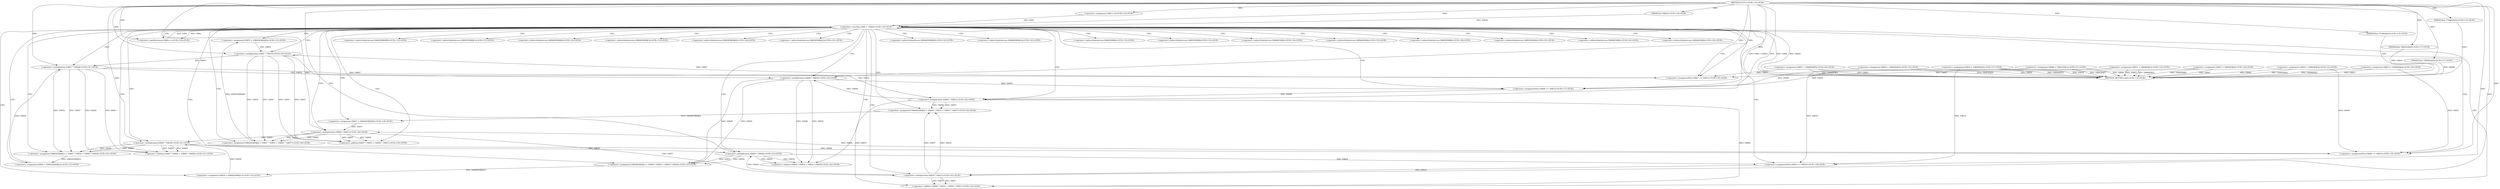 
digraph "FUN7" {  

"1319" [label = "(METHOD,FUN7)<SUB>116</SUB>" ]

"1498" [label = "(METHOD_RETURN,void)<SUB>116</SUB>" ]

"1320" [label = "(PARAM,float (*VAR43)[2])<SUB>116</SUB>" ]

"1321" [label = "(PARAM,float (*VAR44)[2])<SUB>116</SUB>" ]

"1322" [label = "(PARAM,float VAR45[2][4])<SUB>117</SUB>" ]

"1323" [label = "(PARAM,float VAR46[2][4])<SUB>117</SUB>" ]

"1324" [label = "(PARAM,int VAR20)<SUB>118</SUB>" ]

"1327" [label = "(&lt;operator&gt;.assignment,VAR47 = VAR45[0][0])<SUB>120</SUB>" ]

"1335" [label = "(&lt;operator&gt;.assignment,VAR48 = VAR45[0][1])<SUB>121</SUB>" ]

"1343" [label = "(&lt;operator&gt;.assignment,VAR49 = VAR45[0][2])<SUB>122</SUB>" ]

"1351" [label = "(&lt;operator&gt;.assignment,VAR50 = VAR45[0][3])<SUB>123</SUB>" ]

"1359" [label = "(&lt;operator&gt;.assignment,VAR51 = VAR46[0][0])<SUB>124</SUB>" ]

"1367" [label = "(&lt;operator&gt;.assignment,VAR52 = VAR46[0][1])<SUB>125</SUB>" ]

"1375" [label = "(&lt;operator&gt;.assignment,VAR53 = VAR46[0][2])<SUB>126</SUB>" ]

"1383" [label = "(&lt;operator&gt;.assignment,VAR54 = VAR46[0][3])<SUB>127</SUB>" ]

"1396" [label = "(&lt;operator&gt;.lessThan,VAR4 &lt; VAR20)<SUB>130</SUB>" ]

"1399" [label = "(&lt;operator&gt;.postIncrement,VAR4++)<SUB>130</SUB>" ]

"1393" [label = "(&lt;operator&gt;.assignment,VAR4 = 0)<SUB>130</SUB>" ]

"1403" [label = "(&lt;operator&gt;.assignment,VAR55 = VAR43[VAR4][0])<SUB>132</SUB>" ]

"1411" [label = "(&lt;operator&gt;.assignment,VAR56 = VAR43[VAR4][1])<SUB>133</SUB>" ]

"1419" [label = "(&lt;operator&gt;.assignment,VAR57 = VAR44[VAR4][0])<SUB>134</SUB>" ]

"1427" [label = "(&lt;operator&gt;.assignment,VAR58 = VAR44[VAR4][1])<SUB>135</SUB>" ]

"1434" [label = "(&lt;operator&gt;.assignmentPlus,VAR47 += VAR51)<SUB>136</SUB>" ]

"1437" [label = "(&lt;operator&gt;.assignmentPlus,VAR48 += VAR52)<SUB>137</SUB>" ]

"1440" [label = "(&lt;operator&gt;.assignmentPlus,VAR49 += VAR53)<SUB>138</SUB>" ]

"1443" [label = "(&lt;operator&gt;.assignmentPlus,VAR50 += VAR54)<SUB>139</SUB>" ]

"1446" [label = "(&lt;operator&gt;.assignment,VAR43[VAR4][0] = VAR47 * VAR55 + VAR49 * VAR57)<SUB>140</SUB>" ]

"1459" [label = "(&lt;operator&gt;.assignment,VAR43[VAR4][1] = VAR47 * VAR56 + VAR49 * VAR58)<SUB>141</SUB>" ]

"1472" [label = "(&lt;operator&gt;.assignment,VAR44[VAR4][0] = VAR48 * VAR55 + VAR50 * VAR57)<SUB>142</SUB>" ]

"1485" [label = "(&lt;operator&gt;.assignment,VAR44[VAR4][1] = VAR48 * VAR56 + VAR50 * VAR58)<SUB>143</SUB>" ]

"1452" [label = "(&lt;operator&gt;.addition,VAR47 * VAR55 + VAR49 * VAR57)<SUB>140</SUB>" ]

"1465" [label = "(&lt;operator&gt;.addition,VAR47 * VAR56 + VAR49 * VAR58)<SUB>141</SUB>" ]

"1478" [label = "(&lt;operator&gt;.addition,VAR48 * VAR55 + VAR50 * VAR57)<SUB>142</SUB>" ]

"1491" [label = "(&lt;operator&gt;.addition,VAR48 * VAR56 + VAR50 * VAR58)<SUB>143</SUB>" ]

"1453" [label = "(&lt;operator&gt;.multiplication,VAR47 * VAR55)<SUB>140</SUB>" ]

"1456" [label = "(&lt;operator&gt;.multiplication,VAR49 * VAR57)<SUB>140</SUB>" ]

"1466" [label = "(&lt;operator&gt;.multiplication,VAR47 * VAR56)<SUB>141</SUB>" ]

"1469" [label = "(&lt;operator&gt;.multiplication,VAR49 * VAR58)<SUB>141</SUB>" ]

"1479" [label = "(&lt;operator&gt;.multiplication,VAR48 * VAR55)<SUB>142</SUB>" ]

"1482" [label = "(&lt;operator&gt;.multiplication,VAR50 * VAR57)<SUB>142</SUB>" ]

"1492" [label = "(&lt;operator&gt;.multiplication,VAR48 * VAR56)<SUB>143</SUB>" ]

"1495" [label = "(&lt;operator&gt;.multiplication,VAR50 * VAR58)<SUB>143</SUB>" ]

"1405" [label = "(&lt;operator&gt;.indirectIndexAccess,VAR43[VAR4][0])<SUB>132</SUB>" ]

"1413" [label = "(&lt;operator&gt;.indirectIndexAccess,VAR43[VAR4][1])<SUB>133</SUB>" ]

"1421" [label = "(&lt;operator&gt;.indirectIndexAccess,VAR44[VAR4][0])<SUB>134</SUB>" ]

"1429" [label = "(&lt;operator&gt;.indirectIndexAccess,VAR44[VAR4][1])<SUB>135</SUB>" ]

"1447" [label = "(&lt;operator&gt;.indirectIndexAccess,VAR43[VAR4][0])<SUB>140</SUB>" ]

"1460" [label = "(&lt;operator&gt;.indirectIndexAccess,VAR43[VAR4][1])<SUB>141</SUB>" ]

"1473" [label = "(&lt;operator&gt;.indirectIndexAccess,VAR44[VAR4][0])<SUB>142</SUB>" ]

"1486" [label = "(&lt;operator&gt;.indirectIndexAccess,VAR44[VAR4][1])<SUB>143</SUB>" ]

"1406" [label = "(&lt;operator&gt;.indirectIndexAccess,VAR43[VAR4])<SUB>132</SUB>" ]

"1414" [label = "(&lt;operator&gt;.indirectIndexAccess,VAR43[VAR4])<SUB>133</SUB>" ]

"1422" [label = "(&lt;operator&gt;.indirectIndexAccess,VAR44[VAR4])<SUB>134</SUB>" ]

"1430" [label = "(&lt;operator&gt;.indirectIndexAccess,VAR44[VAR4])<SUB>135</SUB>" ]

"1448" [label = "(&lt;operator&gt;.indirectIndexAccess,VAR43[VAR4])<SUB>140</SUB>" ]

"1461" [label = "(&lt;operator&gt;.indirectIndexAccess,VAR43[VAR4])<SUB>141</SUB>" ]

"1474" [label = "(&lt;operator&gt;.indirectIndexAccess,VAR44[VAR4])<SUB>142</SUB>" ]

"1487" [label = "(&lt;operator&gt;.indirectIndexAccess,VAR44[VAR4])<SUB>143</SUB>" ]

  "1320" -> "1498"  [ label = "DDG: "] 

  "1321" -> "1498"  [ label = "DDG: "] 

  "1322" -> "1498"  [ label = "DDG: VAR45"] 

  "1323" -> "1498"  [ label = "DDG: VAR46"] 

  "1327" -> "1498"  [ label = "DDG: VAR47"] 

  "1327" -> "1498"  [ label = "DDG: VAR45[0][0]"] 

  "1335" -> "1498"  [ label = "DDG: VAR48"] 

  "1335" -> "1498"  [ label = "DDG: VAR45[0][1]"] 

  "1343" -> "1498"  [ label = "DDG: VAR49"] 

  "1343" -> "1498"  [ label = "DDG: VAR45[0][2]"] 

  "1351" -> "1498"  [ label = "DDG: VAR50"] 

  "1351" -> "1498"  [ label = "DDG: VAR45[0][3]"] 

  "1359" -> "1498"  [ label = "DDG: VAR51"] 

  "1359" -> "1498"  [ label = "DDG: VAR46[0][0]"] 

  "1367" -> "1498"  [ label = "DDG: VAR52"] 

  "1367" -> "1498"  [ label = "DDG: VAR46[0][1]"] 

  "1375" -> "1498"  [ label = "DDG: VAR53"] 

  "1375" -> "1498"  [ label = "DDG: VAR46[0][2]"] 

  "1383" -> "1498"  [ label = "DDG: VAR54"] 

  "1383" -> "1498"  [ label = "DDG: VAR46[0][3]"] 

  "1396" -> "1498"  [ label = "DDG: VAR4"] 

  "1396" -> "1498"  [ label = "DDG: VAR20"] 

  "1396" -> "1498"  [ label = "DDG: VAR4 &lt; VAR20"] 

  "1319" -> "1320"  [ label = "DDG: "] 

  "1319" -> "1321"  [ label = "DDG: "] 

  "1319" -> "1322"  [ label = "DDG: "] 

  "1319" -> "1323"  [ label = "DDG: "] 

  "1319" -> "1324"  [ label = "DDG: "] 

  "1319" -> "1393"  [ label = "DDG: "] 

  "1393" -> "1396"  [ label = "DDG: VAR4"] 

  "1399" -> "1396"  [ label = "DDG: VAR4"] 

  "1319" -> "1396"  [ label = "DDG: "] 

  "1324" -> "1396"  [ label = "DDG: VAR20"] 

  "1396" -> "1399"  [ label = "DDG: VAR4"] 

  "1319" -> "1399"  [ label = "DDG: "] 

  "1446" -> "1403"  [ label = "DDG: VAR43[VAR4][0]"] 

  "1459" -> "1411"  [ label = "DDG: VAR43[VAR4][1]"] 

  "1472" -> "1419"  [ label = "DDG: VAR44[VAR4][0]"] 

  "1485" -> "1427"  [ label = "DDG: VAR44[VAR4][1]"] 

  "1359" -> "1434"  [ label = "DDG: VAR51"] 

  "1319" -> "1434"  [ label = "DDG: "] 

  "1367" -> "1437"  [ label = "DDG: VAR52"] 

  "1319" -> "1437"  [ label = "DDG: "] 

  "1375" -> "1440"  [ label = "DDG: VAR53"] 

  "1319" -> "1440"  [ label = "DDG: "] 

  "1383" -> "1443"  [ label = "DDG: VAR54"] 

  "1319" -> "1443"  [ label = "DDG: "] 

  "1453" -> "1446"  [ label = "DDG: VAR47"] 

  "1453" -> "1446"  [ label = "DDG: VAR55"] 

  "1456" -> "1446"  [ label = "DDG: VAR49"] 

  "1456" -> "1446"  [ label = "DDG: VAR57"] 

  "1466" -> "1459"  [ label = "DDG: VAR47"] 

  "1466" -> "1459"  [ label = "DDG: VAR56"] 

  "1469" -> "1459"  [ label = "DDG: VAR49"] 

  "1469" -> "1459"  [ label = "DDG: VAR58"] 

  "1479" -> "1472"  [ label = "DDG: VAR48"] 

  "1479" -> "1472"  [ label = "DDG: VAR55"] 

  "1482" -> "1472"  [ label = "DDG: VAR50"] 

  "1482" -> "1472"  [ label = "DDG: VAR57"] 

  "1492" -> "1485"  [ label = "DDG: VAR48"] 

  "1492" -> "1485"  [ label = "DDG: VAR56"] 

  "1495" -> "1485"  [ label = "DDG: VAR50"] 

  "1495" -> "1485"  [ label = "DDG: VAR58"] 

  "1327" -> "1434"  [ label = "DDG: VAR47"] 

  "1466" -> "1434"  [ label = "DDG: VAR47"] 

  "1335" -> "1437"  [ label = "DDG: VAR48"] 

  "1492" -> "1437"  [ label = "DDG: VAR48"] 

  "1343" -> "1440"  [ label = "DDG: VAR49"] 

  "1469" -> "1440"  [ label = "DDG: VAR49"] 

  "1351" -> "1443"  [ label = "DDG: VAR50"] 

  "1495" -> "1443"  [ label = "DDG: VAR50"] 

  "1453" -> "1452"  [ label = "DDG: VAR47"] 

  "1453" -> "1452"  [ label = "DDG: VAR55"] 

  "1456" -> "1452"  [ label = "DDG: VAR49"] 

  "1456" -> "1452"  [ label = "DDG: VAR57"] 

  "1466" -> "1465"  [ label = "DDG: VAR47"] 

  "1466" -> "1465"  [ label = "DDG: VAR56"] 

  "1469" -> "1465"  [ label = "DDG: VAR49"] 

  "1469" -> "1465"  [ label = "DDG: VAR58"] 

  "1479" -> "1478"  [ label = "DDG: VAR48"] 

  "1479" -> "1478"  [ label = "DDG: VAR55"] 

  "1482" -> "1478"  [ label = "DDG: VAR50"] 

  "1482" -> "1478"  [ label = "DDG: VAR57"] 

  "1492" -> "1491"  [ label = "DDG: VAR48"] 

  "1492" -> "1491"  [ label = "DDG: VAR56"] 

  "1495" -> "1491"  [ label = "DDG: VAR50"] 

  "1495" -> "1491"  [ label = "DDG: VAR58"] 

  "1434" -> "1453"  [ label = "DDG: VAR47"] 

  "1319" -> "1453"  [ label = "DDG: "] 

  "1403" -> "1453"  [ label = "DDG: VAR55"] 

  "1440" -> "1456"  [ label = "DDG: VAR49"] 

  "1319" -> "1456"  [ label = "DDG: "] 

  "1419" -> "1456"  [ label = "DDG: VAR57"] 

  "1453" -> "1466"  [ label = "DDG: VAR47"] 

  "1319" -> "1466"  [ label = "DDG: "] 

  "1411" -> "1466"  [ label = "DDG: VAR56"] 

  "1456" -> "1469"  [ label = "DDG: VAR49"] 

  "1319" -> "1469"  [ label = "DDG: "] 

  "1427" -> "1469"  [ label = "DDG: VAR58"] 

  "1437" -> "1479"  [ label = "DDG: VAR48"] 

  "1319" -> "1479"  [ label = "DDG: "] 

  "1453" -> "1479"  [ label = "DDG: VAR55"] 

  "1443" -> "1482"  [ label = "DDG: VAR50"] 

  "1319" -> "1482"  [ label = "DDG: "] 

  "1456" -> "1482"  [ label = "DDG: VAR57"] 

  "1479" -> "1492"  [ label = "DDG: VAR48"] 

  "1319" -> "1492"  [ label = "DDG: "] 

  "1466" -> "1492"  [ label = "DDG: VAR56"] 

  "1482" -> "1495"  [ label = "DDG: VAR50"] 

  "1319" -> "1495"  [ label = "DDG: "] 

  "1469" -> "1495"  [ label = "DDG: VAR58"] 

  "1396" -> "1411"  [ label = "CDG: "] 

  "1396" -> "1447"  [ label = "CDG: "] 

  "1396" -> "1427"  [ label = "CDG: "] 

  "1396" -> "1430"  [ label = "CDG: "] 

  "1396" -> "1487"  [ label = "CDG: "] 

  "1396" -> "1460"  [ label = "CDG: "] 

  "1396" -> "1413"  [ label = "CDG: "] 

  "1396" -> "1405"  [ label = "CDG: "] 

  "1396" -> "1465"  [ label = "CDG: "] 

  "1396" -> "1453"  [ label = "CDG: "] 

  "1396" -> "1421"  [ label = "CDG: "] 

  "1396" -> "1448"  [ label = "CDG: "] 

  "1396" -> "1414"  [ label = "CDG: "] 

  "1396" -> "1461"  [ label = "CDG: "] 

  "1396" -> "1446"  [ label = "CDG: "] 

  "1396" -> "1422"  [ label = "CDG: "] 

  "1396" -> "1485"  [ label = "CDG: "] 

  "1396" -> "1486"  [ label = "CDG: "] 

  "1396" -> "1469"  [ label = "CDG: "] 

  "1396" -> "1492"  [ label = "CDG: "] 

  "1396" -> "1437"  [ label = "CDG: "] 

  "1396" -> "1466"  [ label = "CDG: "] 

  "1396" -> "1419"  [ label = "CDG: "] 

  "1396" -> "1434"  [ label = "CDG: "] 

  "1396" -> "1403"  [ label = "CDG: "] 

  "1396" -> "1429"  [ label = "CDG: "] 

  "1396" -> "1495"  [ label = "CDG: "] 

  "1396" -> "1456"  [ label = "CDG: "] 

  "1396" -> "1479"  [ label = "CDG: "] 

  "1396" -> "1440"  [ label = "CDG: "] 

  "1396" -> "1474"  [ label = "CDG: "] 

  "1396" -> "1491"  [ label = "CDG: "] 

  "1396" -> "1473"  [ label = "CDG: "] 

  "1396" -> "1443"  [ label = "CDG: "] 

  "1396" -> "1472"  [ label = "CDG: "] 

  "1396" -> "1452"  [ label = "CDG: "] 

  "1396" -> "1482"  [ label = "CDG: "] 

  "1396" -> "1396"  [ label = "CDG: "] 

  "1396" -> "1406"  [ label = "CDG: "] 

  "1396" -> "1478"  [ label = "CDG: "] 

  "1396" -> "1399"  [ label = "CDG: "] 

  "1396" -> "1459"  [ label = "CDG: "] 

}